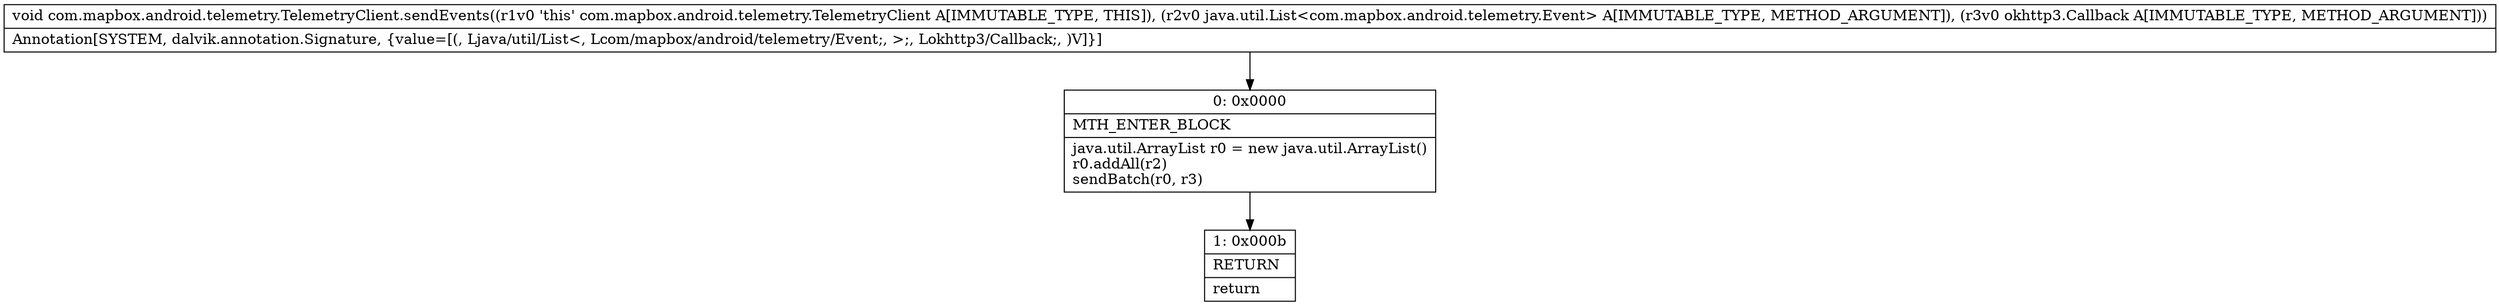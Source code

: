 digraph "CFG forcom.mapbox.android.telemetry.TelemetryClient.sendEvents(Ljava\/util\/List;Lokhttp3\/Callback;)V" {
Node_0 [shape=record,label="{0\:\ 0x0000|MTH_ENTER_BLOCK\l|java.util.ArrayList r0 = new java.util.ArrayList()\lr0.addAll(r2)\lsendBatch(r0, r3)\l}"];
Node_1 [shape=record,label="{1\:\ 0x000b|RETURN\l|return\l}"];
MethodNode[shape=record,label="{void com.mapbox.android.telemetry.TelemetryClient.sendEvents((r1v0 'this' com.mapbox.android.telemetry.TelemetryClient A[IMMUTABLE_TYPE, THIS]), (r2v0 java.util.List\<com.mapbox.android.telemetry.Event\> A[IMMUTABLE_TYPE, METHOD_ARGUMENT]), (r3v0 okhttp3.Callback A[IMMUTABLE_TYPE, METHOD_ARGUMENT]))  | Annotation[SYSTEM, dalvik.annotation.Signature, \{value=[(, Ljava\/util\/List\<, Lcom\/mapbox\/android\/telemetry\/Event;, \>;, Lokhttp3\/Callback;, )V]\}]\l}"];
MethodNode -> Node_0;
Node_0 -> Node_1;
}

